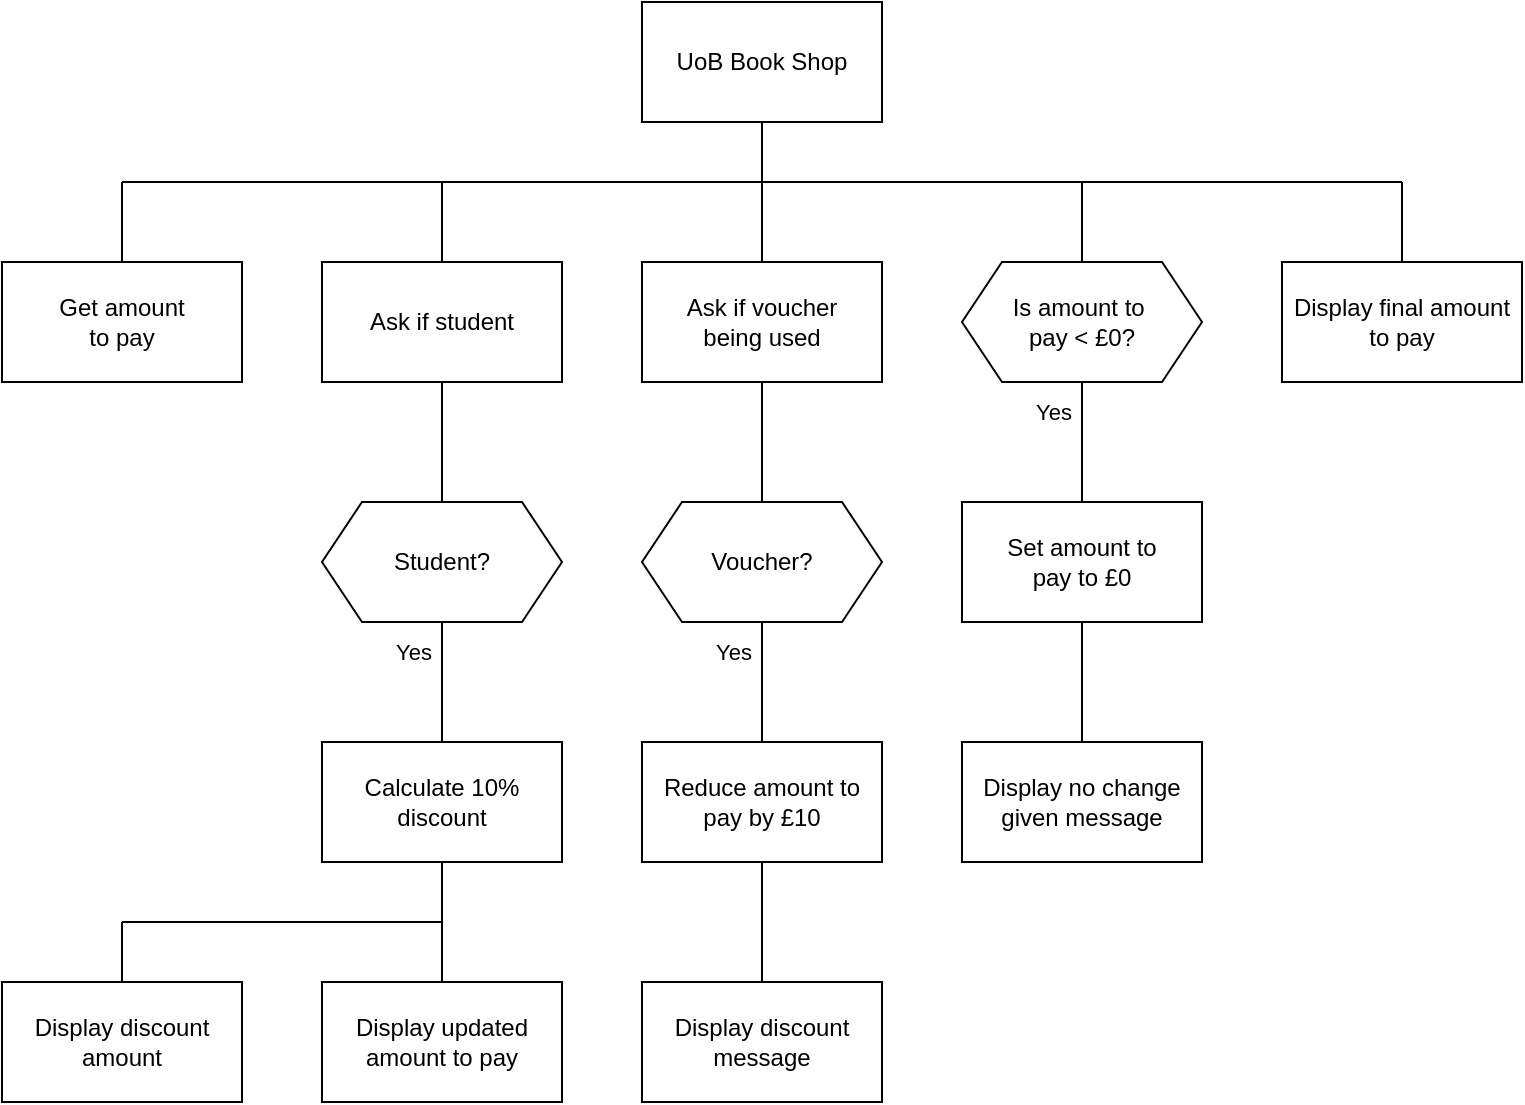 <mxfile version="20.3.0" type="device" pages="3"><diagram name="sd" id="YVVhJ0kUeRykhdes_ym-"><mxGraphModel dx="782" dy="539" grid="1" gridSize="10" guides="1" tooltips="1" connect="1" arrows="1" fold="1" page="1" pageScale="1" pageWidth="1169" pageHeight="827" math="0" shadow="0"><root><mxCell id="0"/><mxCell id="1" parent="0"/><mxCell id="2BwgFsl3VLa_b2nYBKN8-46" style="edgeStyle=orthogonalEdgeStyle;shape=connector;rounded=0;orthogonalLoop=1;jettySize=auto;html=1;exitX=0.5;exitY=1;exitDx=0;exitDy=0;labelBackgroundColor=default;strokeColor=default;fontFamily=Helvetica;fontSize=11;fontColor=default;endArrow=none;endFill=0;" parent="1" source="2BwgFsl3VLa_b2nYBKN8-1" edge="1"><mxGeometry relative="1" as="geometry"><mxPoint x="500" y="200" as="targetPoint"/></mxGeometry></mxCell><mxCell id="2BwgFsl3VLa_b2nYBKN8-1" value="UoB Book Shop" style="rounded=0;whiteSpace=wrap;html=1;" parent="1" vertex="1"><mxGeometry x="440" y="110" width="120" height="60" as="geometry"/></mxCell><mxCell id="2BwgFsl3VLa_b2nYBKN8-25" style="edgeStyle=orthogonalEdgeStyle;rounded=0;orthogonalLoop=1;jettySize=auto;html=1;exitX=0.5;exitY=0;exitDx=0;exitDy=0;endArrow=none;endFill=0;" parent="1" source="2BwgFsl3VLa_b2nYBKN8-2" edge="1"><mxGeometry relative="1" as="geometry"><mxPoint x="180" y="200" as="targetPoint"/></mxGeometry></mxCell><mxCell id="2BwgFsl3VLa_b2nYBKN8-2" value="Get amount&lt;div&gt;to pay&lt;/div&gt;" style="rounded=0;whiteSpace=wrap;html=1;" parent="1" vertex="1"><mxGeometry x="120" y="240" width="120" height="60" as="geometry"/></mxCell><mxCell id="522PLWxv3GH3lVlRrwer-14" style="edgeStyle=orthogonalEdgeStyle;shape=connector;rounded=0;orthogonalLoop=1;jettySize=auto;html=1;exitX=0.5;exitY=0;exitDx=0;exitDy=0;strokeColor=default;align=center;verticalAlign=middle;fontFamily=Helvetica;fontSize=11;fontColor=default;labelBackgroundColor=default;endArrow=none;endFill=0;" parent="1" source="2BwgFsl3VLa_b2nYBKN8-5" edge="1"><mxGeometry relative="1" as="geometry"><mxPoint x="180" y="570" as="targetPoint"/></mxGeometry></mxCell><mxCell id="2BwgFsl3VLa_b2nYBKN8-5" value="Display discount amount" style="rounded=0;whiteSpace=wrap;html=1;" parent="1" vertex="1"><mxGeometry x="120" y="600" width="120" height="60" as="geometry"/></mxCell><mxCell id="CmPyJKJDkWwYl_QMhDiX-18" style="edgeStyle=orthogonalEdgeStyle;shape=connector;rounded=0;orthogonalLoop=1;jettySize=auto;html=1;exitX=0.5;exitY=0;exitDx=0;exitDy=0;entryX=0.5;entryY=1;entryDx=0;entryDy=0;labelBackgroundColor=default;strokeColor=default;fontFamily=Helvetica;fontSize=11;fontColor=default;endArrow=none;endFill=0;" parent="1" source="2BwgFsl3VLa_b2nYBKN8-9" target="CmPyJKJDkWwYl_QMhDiX-11" edge="1"><mxGeometry relative="1" as="geometry"/></mxCell><mxCell id="2BwgFsl3VLa_b2nYBKN8-9" value="Reduce amount to pay by £10" style="rounded=0;whiteSpace=wrap;html=1;" parent="1" vertex="1"><mxGeometry x="440" y="480" width="120" height="60" as="geometry"/></mxCell><mxCell id="522PLWxv3GH3lVlRrwer-3" style="edgeStyle=orthogonalEdgeStyle;rounded=0;orthogonalLoop=1;jettySize=auto;html=1;exitX=0.5;exitY=0;exitDx=0;exitDy=0;entryX=0.5;entryY=1;entryDx=0;entryDy=0;endArrow=none;endFill=0;" parent="1" source="2BwgFsl3VLa_b2nYBKN8-11" target="522PLWxv3GH3lVlRrwer-1" edge="1"><mxGeometry relative="1" as="geometry"/></mxCell><mxCell id="522PLWxv3GH3lVlRrwer-16" style="edgeStyle=orthogonalEdgeStyle;shape=connector;rounded=0;orthogonalLoop=1;jettySize=auto;html=1;exitX=0.5;exitY=1;exitDx=0;exitDy=0;strokeColor=default;align=center;verticalAlign=middle;fontFamily=Helvetica;fontSize=11;fontColor=default;labelBackgroundColor=default;endArrow=none;endFill=0;" parent="1" source="2BwgFsl3VLa_b2nYBKN8-11" edge="1"><mxGeometry relative="1" as="geometry"><mxPoint x="340" y="570" as="targetPoint"/></mxGeometry></mxCell><mxCell id="2BwgFsl3VLa_b2nYBKN8-11" value="Calculate 10% discount" style="rounded=0;whiteSpace=wrap;html=1;" parent="1" vertex="1"><mxGeometry x="280" y="480" width="120" height="60" as="geometry"/></mxCell><mxCell id="CmPyJKJDkWwYl_QMhDiX-20" style="edgeStyle=orthogonalEdgeStyle;shape=connector;rounded=0;orthogonalLoop=1;jettySize=auto;html=1;exitX=0.5;exitY=0;exitDx=0;exitDy=0;entryX=0.5;entryY=1;entryDx=0;entryDy=0;labelBackgroundColor=default;strokeColor=default;fontFamily=Helvetica;fontSize=11;fontColor=default;endArrow=none;endFill=0;" parent="1" source="2BwgFsl3VLa_b2nYBKN8-20" target="CmPyJKJDkWwYl_QMhDiX-15" edge="1"><mxGeometry relative="1" as="geometry"/></mxCell><mxCell id="2BwgFsl3VLa_b2nYBKN8-20" value="Set amount to&lt;div&gt;pay to £0&lt;/div&gt;" style="rounded=0;whiteSpace=wrap;html=1;" parent="1" vertex="1"><mxGeometry x="600" y="360" width="120" height="60" as="geometry"/></mxCell><mxCell id="2BwgFsl3VLa_b2nYBKN8-36" style="edgeStyle=orthogonalEdgeStyle;rounded=0;orthogonalLoop=1;jettySize=auto;html=1;exitX=0.5;exitY=0;exitDx=0;exitDy=0;endArrow=none;endFill=0;" parent="1" source="2BwgFsl3VLa_b2nYBKN8-21" edge="1"><mxGeometry relative="1" as="geometry"><mxPoint x="820" y="200" as="targetPoint"/></mxGeometry></mxCell><mxCell id="2BwgFsl3VLa_b2nYBKN8-21" value="Display final amount to pay" style="rounded=0;whiteSpace=wrap;html=1;" parent="1" vertex="1"><mxGeometry x="760" y="240" width="120" height="60" as="geometry"/></mxCell><mxCell id="2BwgFsl3VLa_b2nYBKN8-23" value="" style="endArrow=none;html=1;rounded=0;" parent="1" edge="1"><mxGeometry width="50" height="50" relative="1" as="geometry"><mxPoint x="180" y="200" as="sourcePoint"/><mxPoint x="820" y="200" as="targetPoint"/></mxGeometry></mxCell><mxCell id="2BwgFsl3VLa_b2nYBKN8-47" value="Yes" style="text;html=1;strokeColor=none;fillColor=none;align=right;verticalAlign=middle;whiteSpace=wrap;rounded=0;fontSize=11;fontFamily=Helvetica;fontColor=default;spacing=2;spacingRight=3;" parent="1" vertex="1"><mxGeometry x="280" y="420" width="60" height="30" as="geometry"/></mxCell><mxCell id="2BwgFsl3VLa_b2nYBKN8-49" value="Yes" style="text;html=1;strokeColor=none;fillColor=none;align=right;verticalAlign=middle;whiteSpace=wrap;rounded=0;fontSize=11;fontFamily=Helvetica;fontColor=default;spacing=2;spacingRight=3;" parent="1" vertex="1"><mxGeometry x="440" y="420" width="60" height="30" as="geometry"/></mxCell><mxCell id="2BwgFsl3VLa_b2nYBKN8-51" value="Yes" style="text;html=1;strokeColor=none;fillColor=none;align=right;verticalAlign=middle;whiteSpace=wrap;rounded=0;fontSize=11;fontFamily=Helvetica;fontColor=default;spacing=2;spacingRight=3;" parent="1" vertex="1"><mxGeometry x="600" y="300" width="60" height="30" as="geometry"/></mxCell><mxCell id="hSRX0kzUHfm1sk4XOJKA-5" style="edgeStyle=orthogonalEdgeStyle;shape=connector;rounded=0;orthogonalLoop=1;jettySize=auto;html=1;exitX=0.5;exitY=0;exitDx=0;exitDy=0;entryX=0.5;entryY=1;entryDx=0;entryDy=0;strokeColor=default;align=center;verticalAlign=middle;fontFamily=Helvetica;fontSize=11;fontColor=default;labelBackgroundColor=default;endArrow=none;endFill=0;" parent="1" source="CmPyJKJDkWwYl_QMhDiX-11" target="hSRX0kzUHfm1sk4XOJKA-4" edge="1"><mxGeometry relative="1" as="geometry"/></mxCell><mxCell id="CmPyJKJDkWwYl_QMhDiX-11" value="Voucher?" style="shape=hexagon;perimeter=hexagonPerimeter2;whiteSpace=wrap;html=1;fixedSize=1;" parent="1" vertex="1"><mxGeometry x="440" y="360" width="120" height="60" as="geometry"/></mxCell><mxCell id="522PLWxv3GH3lVlRrwer-10" style="edgeStyle=orthogonalEdgeStyle;shape=connector;rounded=0;orthogonalLoop=1;jettySize=auto;html=1;exitX=0.5;exitY=0;exitDx=0;exitDy=0;strokeColor=default;align=center;verticalAlign=middle;fontFamily=Helvetica;fontSize=11;fontColor=default;labelBackgroundColor=default;endArrow=none;endFill=0;" parent="1" source="CmPyJKJDkWwYl_QMhDiX-15" edge="1"><mxGeometry relative="1" as="geometry"><mxPoint x="660" y="200" as="targetPoint"/></mxGeometry></mxCell><mxCell id="CmPyJKJDkWwYl_QMhDiX-15" value="Is amount to&amp;nbsp;&lt;div&gt;pay &amp;lt; £0?&lt;/div&gt;" style="shape=hexagon;perimeter=hexagonPerimeter2;whiteSpace=wrap;html=1;fixedSize=1;" parent="1" vertex="1"><mxGeometry x="600" y="240" width="120" height="60" as="geometry"/></mxCell><mxCell id="522PLWxv3GH3lVlRrwer-1" value="Student?" style="shape=hexagon;perimeter=hexagonPerimeter2;whiteSpace=wrap;html=1;fixedSize=1;" parent="1" vertex="1"><mxGeometry x="280" y="360" width="120" height="60" as="geometry"/></mxCell><mxCell id="522PLWxv3GH3lVlRrwer-15" style="edgeStyle=orthogonalEdgeStyle;shape=connector;rounded=0;orthogonalLoop=1;jettySize=auto;html=1;exitX=0.5;exitY=0;exitDx=0;exitDy=0;strokeColor=default;align=center;verticalAlign=middle;fontFamily=Helvetica;fontSize=11;fontColor=default;labelBackgroundColor=default;endArrow=none;endFill=0;" parent="1" source="522PLWxv3GH3lVlRrwer-6" edge="1"><mxGeometry relative="1" as="geometry"><mxPoint x="340" y="570" as="targetPoint"/></mxGeometry></mxCell><mxCell id="522PLWxv3GH3lVlRrwer-6" value="Display updated amount&amp;nbsp;&lt;span style=&quot;background-color: initial;&quot;&gt;to pay&lt;/span&gt;" style="rounded=0;whiteSpace=wrap;html=1;" parent="1" vertex="1"><mxGeometry x="280" y="600" width="120" height="60" as="geometry"/></mxCell><mxCell id="522PLWxv3GH3lVlRrwer-12" value="" style="endArrow=none;html=1;rounded=0;strokeColor=default;align=center;verticalAlign=middle;fontFamily=Helvetica;fontSize=11;fontColor=default;labelBackgroundColor=default;" parent="1" edge="1"><mxGeometry width="50" height="50" relative="1" as="geometry"><mxPoint x="180" y="570" as="sourcePoint"/><mxPoint x="340" y="570" as="targetPoint"/></mxGeometry></mxCell><mxCell id="522PLWxv3GH3lVlRrwer-18" style="edgeStyle=orthogonalEdgeStyle;shape=connector;rounded=0;orthogonalLoop=1;jettySize=auto;html=1;exitX=0.5;exitY=0;exitDx=0;exitDy=0;entryX=0.5;entryY=1;entryDx=0;entryDy=0;strokeColor=default;align=center;verticalAlign=middle;fontFamily=Helvetica;fontSize=11;fontColor=default;labelBackgroundColor=default;endArrow=none;endFill=0;" parent="1" source="522PLWxv3GH3lVlRrwer-17" target="2BwgFsl3VLa_b2nYBKN8-9" edge="1"><mxGeometry relative="1" as="geometry"/></mxCell><mxCell id="522PLWxv3GH3lVlRrwer-17" value="Display discount message" style="rounded=0;whiteSpace=wrap;html=1;" parent="1" vertex="1"><mxGeometry x="440" y="600" width="120" height="60" as="geometry"/></mxCell><mxCell id="NA1M30O1zN6vNHZRRc1D-2" style="edgeStyle=orthogonalEdgeStyle;rounded=0;orthogonalLoop=1;jettySize=auto;html=1;exitX=0.5;exitY=0;exitDx=0;exitDy=0;entryX=0.5;entryY=1;entryDx=0;entryDy=0;endArrow=none;endFill=0;" parent="1" source="NA1M30O1zN6vNHZRRc1D-1" target="2BwgFsl3VLa_b2nYBKN8-20" edge="1"><mxGeometry relative="1" as="geometry"/></mxCell><mxCell id="NA1M30O1zN6vNHZRRc1D-1" value="Display no change given message" style="rounded=0;whiteSpace=wrap;html=1;" parent="1" vertex="1"><mxGeometry x="600" y="480" width="120" height="60" as="geometry"/></mxCell><mxCell id="hSRX0kzUHfm1sk4XOJKA-2" style="edgeStyle=orthogonalEdgeStyle;rounded=0;orthogonalLoop=1;jettySize=auto;html=1;exitX=0.5;exitY=1;exitDx=0;exitDy=0;entryX=0.5;entryY=0;entryDx=0;entryDy=0;endArrow=none;endFill=0;" parent="1" source="hSRX0kzUHfm1sk4XOJKA-1" target="522PLWxv3GH3lVlRrwer-1" edge="1"><mxGeometry relative="1" as="geometry"/></mxCell><mxCell id="hSRX0kzUHfm1sk4XOJKA-3" style="edgeStyle=orthogonalEdgeStyle;shape=connector;rounded=0;orthogonalLoop=1;jettySize=auto;html=1;exitX=0.5;exitY=0;exitDx=0;exitDy=0;strokeColor=default;align=center;verticalAlign=middle;fontFamily=Helvetica;fontSize=11;fontColor=default;labelBackgroundColor=default;endArrow=none;endFill=0;" parent="1" source="hSRX0kzUHfm1sk4XOJKA-1" edge="1"><mxGeometry relative="1" as="geometry"><mxPoint x="340" y="200" as="targetPoint"/></mxGeometry></mxCell><mxCell id="hSRX0kzUHfm1sk4XOJKA-1" value="Ask if student" style="rounded=0;whiteSpace=wrap;html=1;" parent="1" vertex="1"><mxGeometry x="280" y="240" width="120" height="60" as="geometry"/></mxCell><mxCell id="hSRX0kzUHfm1sk4XOJKA-7" style="edgeStyle=orthogonalEdgeStyle;shape=connector;rounded=0;orthogonalLoop=1;jettySize=auto;html=1;exitX=0.5;exitY=0;exitDx=0;exitDy=0;strokeColor=default;align=center;verticalAlign=middle;fontFamily=Helvetica;fontSize=11;fontColor=default;labelBackgroundColor=default;endArrow=none;endFill=0;" parent="1" source="hSRX0kzUHfm1sk4XOJKA-4" edge="1"><mxGeometry relative="1" as="geometry"><mxPoint x="500" y="200" as="targetPoint"/></mxGeometry></mxCell><mxCell id="hSRX0kzUHfm1sk4XOJKA-4" value="Ask if voucher&lt;div&gt;being used&lt;/div&gt;" style="rounded=0;whiteSpace=wrap;html=1;" parent="1" vertex="1"><mxGeometry x="440" y="240" width="120" height="60" as="geometry"/></mxCell></root></mxGraphModel></diagram><diagram id="gd1SCO8zGrmLGN10B-iM" name="sd2"><mxGraphModel dx="978" dy="674" grid="1" gridSize="10" guides="1" tooltips="1" connect="1" arrows="1" fold="1" page="1" pageScale="1" pageWidth="1169" pageHeight="827" math="0" shadow="0"><root><mxCell id="0"/><mxCell id="1" parent="0"/><mxCell id="2BwgFsl3VLa_b2nYBKN8-46" style="edgeStyle=orthogonalEdgeStyle;shape=connector;rounded=0;orthogonalLoop=1;jettySize=auto;html=1;exitX=0.5;exitY=1;exitDx=0;exitDy=0;labelBackgroundColor=default;strokeColor=default;fontFamily=Helvetica;fontSize=11;fontColor=default;endArrow=none;endFill=0;" parent="1" source="2BwgFsl3VLa_b2nYBKN8-1" edge="1"><mxGeometry relative="1" as="geometry"><mxPoint x="700" y="210" as="targetPoint"/></mxGeometry></mxCell><mxCell id="2BwgFsl3VLa_b2nYBKN8-1" value="Calculate final amount" style="rounded=0;whiteSpace=wrap;html=1;" parent="1" vertex="1"><mxGeometry x="640" y="120" width="120" height="60" as="geometry"/></mxCell><mxCell id="2BwgFsl3VLa_b2nYBKN8-25" style="edgeStyle=orthogonalEdgeStyle;rounded=0;orthogonalLoop=1;jettySize=auto;html=1;exitX=0.5;exitY=0;exitDx=0;exitDy=0;endArrow=none;endFill=0;" parent="1" source="2BwgFsl3VLa_b2nYBKN8-2" edge="1"><mxGeometry relative="1" as="geometry"><mxPoint x="300" y="210" as="targetPoint"/></mxGeometry></mxCell><mxCell id="2BwgFsl3VLa_b2nYBKN8-2" value="Get valid total" style="rounded=0;whiteSpace=wrap;html=1;" parent="1" vertex="1"><mxGeometry x="240" y="240" width="120" height="60" as="geometry"/></mxCell><mxCell id="2BwgFsl3VLa_b2nYBKN8-26" style="edgeStyle=orthogonalEdgeStyle;rounded=0;orthogonalLoop=1;jettySize=auto;html=1;exitX=0.5;exitY=0;exitDx=0;exitDy=0;endArrow=none;endFill=0;" parent="1" source="2BwgFsl3VLa_b2nYBKN8-3" edge="1"><mxGeometry relative="1" as="geometry"><mxPoint x="461.429" y="210" as="targetPoint"/></mxGeometry></mxCell><mxCell id="JrPhyKwZefGcbtjGruJl-7" style="edgeStyle=none;shape=connector;rounded=0;orthogonalLoop=1;jettySize=auto;html=1;exitX=0.5;exitY=1;exitDx=0;exitDy=0;labelBackgroundColor=default;strokeColor=default;fontFamily=Helvetica;fontSize=11;fontColor=default;endArrow=none;endFill=0;" edge="1" parent="1" source="2BwgFsl3VLa_b2nYBKN8-3"><mxGeometry relative="1" as="geometry"><mxPoint x="460" y="330" as="targetPoint"/></mxGeometry></mxCell><mxCell id="2BwgFsl3VLa_b2nYBKN8-3" value="Get discountType" style="rounded=0;whiteSpace=wrap;html=1;" parent="1" vertex="1"><mxGeometry x="400" y="240" width="120" height="60" as="geometry"/></mxCell><mxCell id="JrPhyKwZefGcbtjGruJl-4" style="edgeStyle=none;shape=connector;rounded=0;orthogonalLoop=1;jettySize=auto;html=1;exitX=0.5;exitY=0;exitDx=0;exitDy=0;entryX=0.375;entryY=1;entryDx=0;entryDy=0;labelBackgroundColor=default;strokeColor=default;fontFamily=Helvetica;fontSize=11;fontColor=default;endArrow=none;endFill=0;" edge="1" parent="1" source="2BwgFsl3VLa_b2nYBKN8-5" target="CmPyJKJDkWwYl_QMhDiX-8"><mxGeometry relative="1" as="geometry"/></mxCell><mxCell id="2BwgFsl3VLa_b2nYBKN8-5" value="Set discountRate&lt;br&gt;to 10" style="rounded=0;whiteSpace=wrap;html=1;" parent="1" vertex="1"><mxGeometry x="200" y="480" width="120" height="60" as="geometry"/></mxCell><mxCell id="CmPyJKJDkWwYl_QMhDiX-18" style="edgeStyle=orthogonalEdgeStyle;shape=connector;rounded=0;orthogonalLoop=1;jettySize=auto;html=1;exitX=0.5;exitY=0;exitDx=0;exitDy=0;entryX=0.5;entryY=1;entryDx=0;entryDy=0;labelBackgroundColor=default;strokeColor=default;fontFamily=Helvetica;fontSize=11;fontColor=default;endArrow=none;endFill=0;" parent="1" source="2BwgFsl3VLa_b2nYBKN8-9" target="CmPyJKJDkWwYl_QMhDiX-11" edge="1"><mxGeometry relative="1" as="geometry"/></mxCell><mxCell id="2BwgFsl3VLa_b2nYBKN8-9" value="Calculate discount:&lt;br&gt;total / 100 * discountRate" style="rounded=0;whiteSpace=wrap;html=1;" parent="1" vertex="1"><mxGeometry x="520" y="480" width="120" height="60" as="geometry"/></mxCell><mxCell id="2BwgFsl3VLa_b2nYBKN8-44" style="edgeStyle=orthogonalEdgeStyle;shape=connector;rounded=0;orthogonalLoop=1;jettySize=auto;html=1;exitX=0.5;exitY=0;exitDx=0;exitDy=0;entryX=0.5;entryY=1;entryDx=0;entryDy=0;labelBackgroundColor=default;strokeColor=default;fontFamily=Helvetica;fontSize=11;fontColor=default;endArrow=none;endFill=0;" parent="1" source="2BwgFsl3VLa_b2nYBKN8-10" target="2BwgFsl3VLa_b2nYBKN8-9" edge="1"><mxGeometry relative="1" as="geometry"/></mxCell><mxCell id="2BwgFsl3VLa_b2nYBKN8-10" value="Set total to&lt;br&gt;total - discount" style="rounded=0;whiteSpace=wrap;html=1;" parent="1" vertex="1"><mxGeometry x="520" y="600" width="120" height="60" as="geometry"/></mxCell><mxCell id="CmPyJKJDkWwYl_QMhDiX-17" style="edgeStyle=orthogonalEdgeStyle;shape=connector;rounded=0;orthogonalLoop=1;jettySize=auto;html=1;exitX=0.5;exitY=0;exitDx=0;exitDy=0;entryX=0.5;entryY=1;entryDx=0;entryDy=0;labelBackgroundColor=default;strokeColor=default;fontFamily=Helvetica;fontSize=11;fontColor=default;endArrow=none;endFill=0;" parent="1" source="2BwgFsl3VLa_b2nYBKN8-11" target="CmPyJKJDkWwYl_QMhDiX-9" edge="1"><mxGeometry relative="1" as="geometry"/></mxCell><mxCell id="2BwgFsl3VLa_b2nYBKN8-11" value="Set discountRate&lt;br&gt;to 20" style="rounded=0;whiteSpace=wrap;html=1;" parent="1" vertex="1"><mxGeometry x="360" y="600" width="120" height="60" as="geometry"/></mxCell><mxCell id="2BwgFsl3VLa_b2nYBKN8-35" style="edgeStyle=orthogonalEdgeStyle;rounded=0;orthogonalLoop=1;jettySize=auto;html=1;exitX=0.5;exitY=0;exitDx=0;exitDy=0;endArrow=none;endFill=0;" parent="1" source="2BwgFsl3VLa_b2nYBKN8-12" edge="1"><mxGeometry relative="1" as="geometry"><mxPoint x="780" y="210" as="targetPoint"/></mxGeometry></mxCell><mxCell id="2BwgFsl3VLa_b2nYBKN8-12" value="Get voucher" style="rounded=0;whiteSpace=wrap;html=1;" parent="1" vertex="1"><mxGeometry x="720" y="240" width="120" height="60" as="geometry"/></mxCell><mxCell id="CmPyJKJDkWwYl_QMhDiX-19" style="edgeStyle=orthogonalEdgeStyle;shape=connector;rounded=0;orthogonalLoop=1;jettySize=auto;html=1;exitX=0.5;exitY=0;exitDx=0;exitDy=0;entryX=0.5;entryY=1;entryDx=0;entryDy=0;labelBackgroundColor=default;strokeColor=default;fontFamily=Helvetica;fontSize=11;fontColor=default;endArrow=none;endFill=0;" parent="1" source="2BwgFsl3VLa_b2nYBKN8-14" target="CmPyJKJDkWwYl_QMhDiX-12" edge="1"><mxGeometry relative="1" as="geometry"/></mxCell><mxCell id="2BwgFsl3VLa_b2nYBKN8-14" value="Set total to&lt;br style=&quot;border-color: var(--border-color);&quot;&gt;total - 10" style="rounded=0;whiteSpace=wrap;html=1;" parent="1" vertex="1"><mxGeometry x="720" y="480" width="120" height="60" as="geometry"/></mxCell><mxCell id="re6lLt0kuD69fnyGJ5kz-13" style="edgeStyle=none;shape=connector;rounded=0;orthogonalLoop=1;jettySize=auto;html=1;exitX=0.5;exitY=0;exitDx=0;exitDy=0;labelBackgroundColor=default;strokeColor=default;fontFamily=Helvetica;fontSize=11;fontColor=default;endArrow=none;endFill=0;" edge="1" parent="1" source="2BwgFsl3VLa_b2nYBKN8-21"><mxGeometry relative="1" as="geometry"><mxPoint x="1101" y="210" as="targetPoint"/></mxGeometry></mxCell><mxCell id="2BwgFsl3VLa_b2nYBKN8-21" value="Display final amount to pay" style="rounded=0;whiteSpace=wrap;html=1;" parent="1" vertex="1"><mxGeometry x="1040.5" y="240" width="120" height="60" as="geometry"/></mxCell><mxCell id="2BwgFsl3VLa_b2nYBKN8-34" style="edgeStyle=orthogonalEdgeStyle;rounded=0;orthogonalLoop=1;jettySize=auto;html=1;exitX=0.5;exitY=0;exitDx=0;exitDy=0;endArrow=none;endFill=0;" parent="1" source="2BwgFsl3VLa_b2nYBKN8-22" edge="1"><mxGeometry relative="1" as="geometry"><mxPoint x="620" y="210" as="targetPoint"/></mxGeometry></mxCell><mxCell id="2BwgFsl3VLa_b2nYBKN8-22" value="Display amount&lt;br&gt;to pay" style="rounded=0;whiteSpace=wrap;html=1;" parent="1" vertex="1"><mxGeometry x="560" y="240" width="120" height="60" as="geometry"/></mxCell><mxCell id="2BwgFsl3VLa_b2nYBKN8-23" value="" style="endArrow=none;html=1;rounded=0;" parent="1" edge="1"><mxGeometry width="50" height="50" relative="1" as="geometry"><mxPoint x="140" y="210" as="sourcePoint"/><mxPoint x="1100" y="210" as="targetPoint"/></mxGeometry></mxCell><mxCell id="2BwgFsl3VLa_b2nYBKN8-24" value="" style="endArrow=none;html=1;rounded=0;" parent="1" edge="1"><mxGeometry width="50" height="50" relative="1" as="geometry"><mxPoint x="340" y="330" as="sourcePoint"/><mxPoint x="580" y="330" as="targetPoint"/></mxGeometry></mxCell><mxCell id="2BwgFsl3VLa_b2nYBKN8-47" value="Yes" style="text;html=1;strokeColor=none;fillColor=none;align=right;verticalAlign=middle;whiteSpace=wrap;rounded=0;fontSize=11;fontFamily=Helvetica;fontColor=default;spacing=2;spacingRight=3;" parent="1" vertex="1"><mxGeometry x="360" y="540" width="60" height="30" as="geometry"/></mxCell><mxCell id="2BwgFsl3VLa_b2nYBKN8-48" value="Yes" style="text;html=1;strokeColor=none;fillColor=none;align=right;verticalAlign=middle;whiteSpace=wrap;rounded=0;fontSize=11;fontFamily=Helvetica;fontColor=default;spacing=2;spacingRight=3;" parent="1" vertex="1"><mxGeometry x="260" y="420" width="40" height="30" as="geometry"/></mxCell><mxCell id="2BwgFsl3VLa_b2nYBKN8-49" value="Yes" style="text;html=1;strokeColor=none;fillColor=none;align=right;verticalAlign=middle;whiteSpace=wrap;rounded=0;fontSize=11;fontFamily=Helvetica;fontColor=default;spacing=2;spacingRight=3;" parent="1" vertex="1"><mxGeometry x="520" y="420" width="60" height="30" as="geometry"/></mxCell><mxCell id="2BwgFsl3VLa_b2nYBKN8-50" value="Yes" style="text;html=1;strokeColor=none;fillColor=none;align=right;verticalAlign=middle;whiteSpace=wrap;rounded=0;fontSize=11;fontFamily=Helvetica;fontColor=default;spacing=2;spacingRight=3;" parent="1" vertex="1"><mxGeometry x="720" y="415" width="60" height="30" as="geometry"/></mxCell><mxCell id="CmPyJKJDkWwYl_QMhDiX-5" style="edgeStyle=orthogonalEdgeStyle;rounded=0;orthogonalLoop=1;jettySize=auto;html=1;exitX=0.5;exitY=0;exitDx=0;exitDy=0;entryX=0.5;entryY=1;entryDx=0;entryDy=0;endArrow=none;endFill=0;" parent="1" source="CmPyJKJDkWwYl_QMhDiX-3" target="2BwgFsl3VLa_b2nYBKN8-14" edge="1"><mxGeometry relative="1" as="geometry"/></mxCell><mxCell id="CmPyJKJDkWwYl_QMhDiX-3" value="Display message" style="rounded=0;whiteSpace=wrap;html=1;" parent="1" vertex="1"><mxGeometry x="720" y="600" width="120" height="60" as="geometry"/></mxCell><mxCell id="re6lLt0kuD69fnyGJ5kz-16" style="edgeStyle=none;shape=connector;rounded=0;orthogonalLoop=1;jettySize=auto;html=1;exitX=0.5;exitY=0;exitDx=0;exitDy=0;labelBackgroundColor=default;strokeColor=default;fontFamily=Helvetica;fontSize=11;fontColor=default;endArrow=none;endFill=0;" edge="1" parent="1" source="CmPyJKJDkWwYl_QMhDiX-8"><mxGeometry relative="1" as="geometry"><mxPoint x="339.939" y="330" as="targetPoint"/></mxGeometry></mxCell><mxCell id="CmPyJKJDkWwYl_QMhDiX-8" value="Student?" style="shape=hexagon;perimeter=hexagonPerimeter2;whiteSpace=wrap;html=1;fixedSize=1;" parent="1" vertex="1"><mxGeometry x="280" y="360" width="120" height="60" as="geometry"/></mxCell><mxCell id="JrPhyKwZefGcbtjGruJl-5" style="edgeStyle=none;shape=connector;rounded=0;orthogonalLoop=1;jettySize=auto;html=1;exitX=0.5;exitY=0;exitDx=0;exitDy=0;entryX=0.625;entryY=1;entryDx=0;entryDy=0;labelBackgroundColor=default;strokeColor=default;fontFamily=Helvetica;fontSize=11;fontColor=default;endArrow=none;endFill=0;" edge="1" parent="1" source="CmPyJKJDkWwYl_QMhDiX-9" target="CmPyJKJDkWwYl_QMhDiX-8"><mxGeometry relative="1" as="geometry"/></mxCell><mxCell id="CmPyJKJDkWwYl_QMhDiX-9" value="Staff?" style="shape=hexagon;perimeter=hexagonPerimeter2;whiteSpace=wrap;html=1;fixedSize=1;" parent="1" vertex="1"><mxGeometry x="360" y="480" width="120" height="60" as="geometry"/></mxCell><mxCell id="re6lLt0kuD69fnyGJ5kz-14" style="edgeStyle=none;shape=connector;rounded=0;orthogonalLoop=1;jettySize=auto;html=1;exitX=0.5;exitY=0;exitDx=0;exitDy=0;labelBackgroundColor=default;strokeColor=default;fontFamily=Helvetica;fontSize=11;fontColor=default;endArrow=none;endFill=0;" edge="1" parent="1" source="CmPyJKJDkWwYl_QMhDiX-11"><mxGeometry relative="1" as="geometry"><mxPoint x="579.939" y="330" as="targetPoint"/></mxGeometry></mxCell><mxCell id="CmPyJKJDkWwYl_QMhDiX-11" value="Is&lt;br style=&quot;border-color: var(--border-color);&quot;&gt;discountRate&lt;br style=&quot;border-color: var(--border-color);&quot;&gt;not equal to&lt;br style=&quot;border-color: var(--border-color);&quot;&gt;zero?" style="shape=hexagon;perimeter=hexagonPerimeter2;whiteSpace=wrap;html=1;fixedSize=1;" parent="1" vertex="1"><mxGeometry x="520" y="360" width="120" height="60" as="geometry"/></mxCell><mxCell id="re6lLt0kuD69fnyGJ5kz-11" style="edgeStyle=none;shape=connector;rounded=0;orthogonalLoop=1;jettySize=auto;html=1;exitX=0.5;exitY=0;exitDx=0;exitDy=0;entryX=0.5;entryY=1;entryDx=0;entryDy=0;labelBackgroundColor=default;strokeColor=default;fontFamily=Helvetica;fontSize=11;fontColor=default;endArrow=none;endFill=0;" edge="1" parent="1" source="CmPyJKJDkWwYl_QMhDiX-12" target="2BwgFsl3VLa_b2nYBKN8-12"><mxGeometry relative="1" as="geometry"/></mxCell><mxCell id="CmPyJKJDkWwYl_QMhDiX-12" value="Has a voucher?" style="shape=hexagon;perimeter=hexagonPerimeter2;whiteSpace=wrap;html=1;fixedSize=1;" parent="1" vertex="1"><mxGeometry x="720" y="360" width="120" height="60" as="geometry"/></mxCell><mxCell id="JrPhyKwZefGcbtjGruJl-3" style="rounded=0;orthogonalLoop=1;jettySize=auto;html=1;exitX=0.5;exitY=0;exitDx=0;exitDy=0;endArrow=none;endFill=0;" edge="1" parent="1" source="JrPhyKwZefGcbtjGruJl-2"><mxGeometry relative="1" as="geometry"><mxPoint x="139.5" y="210" as="targetPoint"/></mxGeometry></mxCell><mxCell id="JrPhyKwZefGcbtjGruJl-2" value="Initialise variables" style="rounded=0;whiteSpace=wrap;html=1;" vertex="1" parent="1"><mxGeometry x="80" y="240" width="120" height="60" as="geometry"/></mxCell><mxCell id="JrPhyKwZefGcbtjGruJl-6" value="No" style="text;html=1;strokeColor=none;fillColor=none;align=left;verticalAlign=middle;whiteSpace=wrap;rounded=0;fontSize=11;fontFamily=Helvetica;fontColor=default;spacing=2;spacingRight=3;" vertex="1" parent="1"><mxGeometry x="380" y="420" width="40" height="30" as="geometry"/></mxCell><mxCell id="re6lLt0kuD69fnyGJ5kz-1" style="edgeStyle=orthogonalEdgeStyle;shape=connector;rounded=0;orthogonalLoop=1;jettySize=auto;html=1;exitX=0.5;exitY=0;exitDx=0;exitDy=0;entryX=0.5;entryY=1;entryDx=0;entryDy=0;labelBackgroundColor=default;strokeColor=default;fontFamily=Helvetica;fontSize=11;fontColor=default;endArrow=none;endFill=0;" edge="1" parent="1" source="re6lLt0kuD69fnyGJ5kz-2" target="re6lLt0kuD69fnyGJ5kz-4"><mxGeometry relative="1" as="geometry"/></mxCell><mxCell id="re6lLt0kuD69fnyGJ5kz-2" value="Display message" style="rounded=0;whiteSpace=wrap;html=1;" vertex="1" parent="1"><mxGeometry x="880" y="480" width="120" height="60" as="geometry"/></mxCell><mxCell id="re6lLt0kuD69fnyGJ5kz-3" style="edgeStyle=orthogonalEdgeStyle;shape=connector;rounded=0;orthogonalLoop=1;jettySize=auto;html=1;exitX=0.5;exitY=0;exitDx=0;exitDy=0;entryX=0.5;entryY=1;entryDx=0;entryDy=0;labelBackgroundColor=default;strokeColor=default;fontFamily=Helvetica;fontSize=11;fontColor=default;endArrow=none;endFill=0;" edge="1" parent="1" source="re6lLt0kuD69fnyGJ5kz-4" target="re6lLt0kuD69fnyGJ5kz-6"><mxGeometry relative="1" as="geometry"/></mxCell><mxCell id="re6lLt0kuD69fnyGJ5kz-4" value="Set total to zero" style="rounded=0;whiteSpace=wrap;html=1;" vertex="1" parent="1"><mxGeometry x="880" y="360" width="120" height="60" as="geometry"/></mxCell><mxCell id="re6lLt0kuD69fnyGJ5kz-5" value="Yes" style="text;html=1;strokeColor=none;fillColor=none;align=right;verticalAlign=middle;whiteSpace=wrap;rounded=0;fontSize=11;fontFamily=Helvetica;fontColor=default;spacing=2;spacingRight=3;" vertex="1" parent="1"><mxGeometry x="880" y="300" width="60" height="30" as="geometry"/></mxCell><mxCell id="re6lLt0kuD69fnyGJ5kz-12" style="edgeStyle=none;shape=connector;rounded=0;orthogonalLoop=1;jettySize=auto;html=1;exitX=0.5;exitY=0;exitDx=0;exitDy=0;labelBackgroundColor=default;strokeColor=default;fontFamily=Helvetica;fontSize=11;fontColor=default;endArrow=none;endFill=0;" edge="1" parent="1" source="re6lLt0kuD69fnyGJ5kz-6"><mxGeometry relative="1" as="geometry"><mxPoint x="940" y="210" as="targetPoint"/></mxGeometry></mxCell><mxCell id="re6lLt0kuD69fnyGJ5kz-6" value="Is&lt;br style=&quot;border-color: var(--border-color);&quot;&gt;total&lt;br style=&quot;border-color: var(--border-color);&quot;&gt;&amp;lt; zero?" style="shape=hexagon;perimeter=hexagonPerimeter2;whiteSpace=wrap;html=1;fixedSize=1;" vertex="1" parent="1"><mxGeometry x="880" y="240" width="120" height="60" as="geometry"/></mxCell></root></mxGraphModel></diagram><diagram id="hI88Y_nKHE15rWBVFnGe" name="Page-3"><mxGraphModel dx="782" dy="539" grid="1" gridSize="10" guides="1" tooltips="1" connect="1" arrows="1" fold="1" page="1" pageScale="1" pageWidth="827" pageHeight="1169" math="0" shadow="0"><root><mxCell id="uQRmSnmffVO2BU24MDGY-0"/><mxCell id="uQRmSnmffVO2BU24MDGY-1" parent="uQRmSnmffVO2BU24MDGY-0"/><mxCell id="uQRmSnmffVO2BU24MDGY-2" style="edgeStyle=orthogonalEdgeStyle;shape=connector;rounded=0;orthogonalLoop=1;jettySize=auto;html=1;exitX=0.5;exitY=1;exitDx=0;exitDy=0;labelBackgroundColor=default;strokeColor=default;fontFamily=Helvetica;fontSize=11;fontColor=default;endArrow=none;endFill=0;" parent="uQRmSnmffVO2BU24MDGY-1" source="uQRmSnmffVO2BU24MDGY-3" edge="1"><mxGeometry relative="1" as="geometry"><mxPoint x="580" y="210" as="targetPoint"/></mxGeometry></mxCell><mxCell id="uQRmSnmffVO2BU24MDGY-3" value="Calculate final amount" style="rounded=0;whiteSpace=wrap;html=1;" parent="uQRmSnmffVO2BU24MDGY-1" vertex="1"><mxGeometry x="520" y="120" width="120" height="60" as="geometry"/></mxCell><mxCell id="uQRmSnmffVO2BU24MDGY-4" style="edgeStyle=orthogonalEdgeStyle;rounded=0;orthogonalLoop=1;jettySize=auto;html=1;exitX=0.5;exitY=0;exitDx=0;exitDy=0;endArrow=none;endFill=0;" parent="uQRmSnmffVO2BU24MDGY-1" source="uQRmSnmffVO2BU24MDGY-5" edge="1"><mxGeometry relative="1" as="geometry"><mxPoint x="180.429" y="210" as="targetPoint"/></mxGeometry></mxCell><mxCell id="uQRmSnmffVO2BU24MDGY-5" value="Get total amount" style="rounded=0;whiteSpace=wrap;html=1;" parent="uQRmSnmffVO2BU24MDGY-1" vertex="1"><mxGeometry x="120" y="240" width="120" height="60" as="geometry"/></mxCell><mxCell id="uQRmSnmffVO2BU24MDGY-6" style="edgeStyle=orthogonalEdgeStyle;rounded=0;orthogonalLoop=1;jettySize=auto;html=1;exitX=0.5;exitY=0;exitDx=0;exitDy=0;endArrow=none;endFill=0;" parent="uQRmSnmffVO2BU24MDGY-1" source="uQRmSnmffVO2BU24MDGY-7" edge="1"><mxGeometry relative="1" as="geometry"><mxPoint x="340.429" y="210" as="targetPoint"/></mxGeometry></mxCell><mxCell id="uQRmSnmffVO2BU24MDGY-7" value="Get answer to &quot;Discount?&quot;" style="rounded=0;whiteSpace=wrap;html=1;" parent="uQRmSnmffVO2BU24MDGY-1" vertex="1"><mxGeometry x="280" y="240" width="120" height="60" as="geometry"/></mxCell><mxCell id="uQRmSnmffVO2BU24MDGY-8" style="edgeStyle=orthogonalEdgeStyle;rounded=0;orthogonalLoop=1;jettySize=auto;html=1;endArrow=none;endFill=0;" parent="uQRmSnmffVO2BU24MDGY-1" edge="1"><mxGeometry relative="1" as="geometry"><mxPoint x="180.429" y="330" as="targetPoint"/><mxPoint x="180" y="360" as="sourcePoint"/></mxGeometry></mxCell><mxCell id="uQRmSnmffVO2BU24MDGY-9" value="Is&lt;br&gt;answer&lt;br&gt;&quot;yes&quot;?" style="rhombus;whiteSpace=wrap;html=1;" parent="uQRmSnmffVO2BU24MDGY-1" vertex="1"><mxGeometry x="120" y="360" width="120" height="80" as="geometry"/></mxCell><mxCell id="uQRmSnmffVO2BU24MDGY-10" style="edgeStyle=orthogonalEdgeStyle;shape=connector;rounded=0;orthogonalLoop=1;jettySize=auto;html=1;exitX=0.5;exitY=0;exitDx=0;exitDy=0;entryX=0.5;entryY=1;entryDx=0;entryDy=0;labelBackgroundColor=default;strokeColor=default;fontFamily=Helvetica;fontSize=11;fontColor=default;endArrow=none;endFill=0;" parent="uQRmSnmffVO2BU24MDGY-1" source="uQRmSnmffVO2BU24MDGY-11" target="uQRmSnmffVO2BU24MDGY-9" edge="1"><mxGeometry relative="1" as="geometry"/></mxCell><mxCell id="uQRmSnmffVO2BU24MDGY-11" value="Get discount %" style="rounded=0;whiteSpace=wrap;html=1;" parent="uQRmSnmffVO2BU24MDGY-1" vertex="1"><mxGeometry x="120" y="483.5" width="120" height="60" as="geometry"/></mxCell><mxCell id="uQRmSnmffVO2BU24MDGY-12" style="edgeStyle=orthogonalEdgeStyle;rounded=0;orthogonalLoop=1;jettySize=auto;html=1;exitX=0.5;exitY=0;exitDx=0;exitDy=0;entryX=0.5;entryY=1;entryDx=0;entryDy=0;endArrow=none;endFill=0;" parent="uQRmSnmffVO2BU24MDGY-1" source="uQRmSnmffVO2BU24MDGY-13" target="uQRmSnmffVO2BU24MDGY-7" edge="1"><mxGeometry relative="1" as="geometry"/></mxCell><mxCell id="uQRmSnmffVO2BU24MDGY-13" value="Is&lt;br&gt;discount %&lt;br&gt;&amp;gt; 40?" style="rhombus;whiteSpace=wrap;html=1;" parent="uQRmSnmffVO2BU24MDGY-1" vertex="1"><mxGeometry x="280" y="360" width="120" height="80" as="geometry"/></mxCell><mxCell id="uQRmSnmffVO2BU24MDGY-14" style="edgeStyle=orthogonalEdgeStyle;shape=connector;rounded=0;orthogonalLoop=1;jettySize=auto;html=1;exitX=0.5;exitY=0;exitDx=0;exitDy=0;entryX=0.5;entryY=1;entryDx=0;entryDy=0;labelBackgroundColor=default;strokeColor=default;fontFamily=Helvetica;fontSize=11;fontColor=default;endArrow=none;endFill=0;" parent="uQRmSnmffVO2BU24MDGY-1" source="uQRmSnmffVO2BU24MDGY-15" target="uQRmSnmffVO2BU24MDGY-23" edge="1"><mxGeometry relative="1" as="geometry"/></mxCell><mxCell id="uQRmSnmffVO2BU24MDGY-15" value="Set discount % to 0" style="rounded=0;whiteSpace=wrap;html=1;" parent="uQRmSnmffVO2BU24MDGY-1" vertex="1"><mxGeometry x="280" y="600" width="120" height="60" as="geometry"/></mxCell><mxCell id="uQRmSnmffVO2BU24MDGY-16" style="edgeStyle=orthogonalEdgeStyle;rounded=0;orthogonalLoop=1;jettySize=auto;html=1;exitX=0.5;exitY=0;exitDx=0;exitDy=0;endArrow=none;endFill=0;" parent="uQRmSnmffVO2BU24MDGY-1" source="uQRmSnmffVO2BU24MDGY-17" edge="1"><mxGeometry relative="1" as="geometry"><mxPoint x="500.429" y="330" as="targetPoint"/></mxGeometry></mxCell><mxCell id="uQRmSnmffVO2BU24MDGY-17" value="Is&lt;br&gt;discount %&lt;br&gt;not equal to&lt;br&gt;zero?" style="rhombus;whiteSpace=wrap;html=1;" parent="uQRmSnmffVO2BU24MDGY-1" vertex="1"><mxGeometry x="440" y="360" width="120" height="80" as="geometry"/></mxCell><mxCell id="uQRmSnmffVO2BU24MDGY-18" style="edgeStyle=orthogonalEdgeStyle;shape=connector;rounded=0;orthogonalLoop=1;jettySize=auto;html=1;exitX=0.5;exitY=0;exitDx=0;exitDy=0;entryX=0.5;entryY=1;entryDx=0;entryDy=0;labelBackgroundColor=default;strokeColor=default;fontFamily=Helvetica;fontSize=11;fontColor=default;endArrow=none;endFill=0;" parent="uQRmSnmffVO2BU24MDGY-1" source="uQRmSnmffVO2BU24MDGY-19" target="uQRmSnmffVO2BU24MDGY-17" edge="1"><mxGeometry relative="1" as="geometry"/></mxCell><mxCell id="uQRmSnmffVO2BU24MDGY-19" value="Calculate discount:&lt;br&gt;total / 100 * discount" style="rounded=0;whiteSpace=wrap;html=1;" parent="uQRmSnmffVO2BU24MDGY-1" vertex="1"><mxGeometry x="440" y="483.5" width="120" height="60" as="geometry"/></mxCell><mxCell id="uQRmSnmffVO2BU24MDGY-20" style="edgeStyle=orthogonalEdgeStyle;shape=connector;rounded=0;orthogonalLoop=1;jettySize=auto;html=1;exitX=0.5;exitY=0;exitDx=0;exitDy=0;entryX=0.5;entryY=1;entryDx=0;entryDy=0;labelBackgroundColor=default;strokeColor=default;fontFamily=Helvetica;fontSize=11;fontColor=default;endArrow=none;endFill=0;" parent="uQRmSnmffVO2BU24MDGY-1" source="uQRmSnmffVO2BU24MDGY-21" target="uQRmSnmffVO2BU24MDGY-19" edge="1"><mxGeometry relative="1" as="geometry"/></mxCell><mxCell id="uQRmSnmffVO2BU24MDGY-21" value="Update total:&lt;br&gt;total - discount" style="rounded=0;whiteSpace=wrap;html=1;" parent="uQRmSnmffVO2BU24MDGY-1" vertex="1"><mxGeometry x="440" y="600" width="120" height="60" as="geometry"/></mxCell><mxCell id="uQRmSnmffVO2BU24MDGY-22" style="edgeStyle=orthogonalEdgeStyle;shape=connector;rounded=0;orthogonalLoop=1;jettySize=auto;html=1;exitX=0.5;exitY=0;exitDx=0;exitDy=0;entryX=0.5;entryY=1;entryDx=0;entryDy=0;labelBackgroundColor=default;strokeColor=default;fontFamily=Helvetica;fontSize=11;fontColor=default;endArrow=none;endFill=0;" parent="uQRmSnmffVO2BU24MDGY-1" source="uQRmSnmffVO2BU24MDGY-23" target="uQRmSnmffVO2BU24MDGY-13" edge="1"><mxGeometry relative="1" as="geometry"/></mxCell><mxCell id="uQRmSnmffVO2BU24MDGY-23" value="Display error message" style="rounded=0;whiteSpace=wrap;html=1;" parent="uQRmSnmffVO2BU24MDGY-1" vertex="1"><mxGeometry x="280" y="483.5" width="120" height="60" as="geometry"/></mxCell><mxCell id="uQRmSnmffVO2BU24MDGY-24" style="edgeStyle=orthogonalEdgeStyle;rounded=0;orthogonalLoop=1;jettySize=auto;html=1;exitX=0.5;exitY=0;exitDx=0;exitDy=0;endArrow=none;endFill=0;" parent="uQRmSnmffVO2BU24MDGY-1" source="uQRmSnmffVO2BU24MDGY-25" edge="1"><mxGeometry relative="1" as="geometry"><mxPoint x="820.429" y="210" as="targetPoint"/></mxGeometry></mxCell><mxCell id="uQRmSnmffVO2BU24MDGY-25" value="Get answer to &quot;Voucher?&quot;" style="rounded=0;whiteSpace=wrap;html=1;" parent="uQRmSnmffVO2BU24MDGY-1" vertex="1"><mxGeometry x="760" y="250" width="120" height="60" as="geometry"/></mxCell><mxCell id="uQRmSnmffVO2BU24MDGY-26" style="edgeStyle=orthogonalEdgeStyle;rounded=0;orthogonalLoop=1;jettySize=auto;html=1;exitX=0.5;exitY=0;exitDx=0;exitDy=0;endArrow=none;endFill=0;" parent="uQRmSnmffVO2BU24MDGY-1" source="uQRmSnmffVO2BU24MDGY-27" edge="1"><mxGeometry relative="1" as="geometry"><mxPoint x="660.429" y="330" as="targetPoint"/></mxGeometry></mxCell><mxCell id="uQRmSnmffVO2BU24MDGY-27" value="Is&lt;br&gt;answer&lt;br&gt;&quot;yes&quot;?" style="rhombus;whiteSpace=wrap;html=1;" parent="uQRmSnmffVO2BU24MDGY-1" vertex="1"><mxGeometry x="600" y="360" width="120" height="80" as="geometry"/></mxCell><mxCell id="uQRmSnmffVO2BU24MDGY-28" style="edgeStyle=orthogonalEdgeStyle;shape=connector;rounded=0;orthogonalLoop=1;jettySize=auto;html=1;exitX=0.5;exitY=0;exitDx=0;exitDy=0;entryX=0.5;entryY=1;entryDx=0;entryDy=0;labelBackgroundColor=default;strokeColor=default;fontFamily=Helvetica;fontSize=11;fontColor=default;endArrow=none;endFill=0;" parent="uQRmSnmffVO2BU24MDGY-1" source="uQRmSnmffVO2BU24MDGY-29" target="uQRmSnmffVO2BU24MDGY-27" edge="1"><mxGeometry relative="1" as="geometry"/></mxCell><mxCell id="uQRmSnmffVO2BU24MDGY-29" value="Get voucher amount" style="rounded=0;whiteSpace=wrap;html=1;" parent="uQRmSnmffVO2BU24MDGY-1" vertex="1"><mxGeometry x="600" y="483.5" width="120" height="60" as="geometry"/></mxCell><mxCell id="uQRmSnmffVO2BU24MDGY-30" style="edgeStyle=orthogonalEdgeStyle;rounded=0;orthogonalLoop=1;jettySize=auto;html=1;exitX=0.5;exitY=0;exitDx=0;exitDy=0;entryX=0.5;entryY=1;entryDx=0;entryDy=0;endArrow=none;endFill=0;" parent="uQRmSnmffVO2BU24MDGY-1" source="uQRmSnmffVO2BU24MDGY-31" target="uQRmSnmffVO2BU24MDGY-25" edge="1"><mxGeometry relative="1" as="geometry"/></mxCell><mxCell id="uQRmSnmffVO2BU24MDGY-31" value="Is&lt;br&gt;voucher&lt;br&gt;&amp;gt; total?" style="rhombus;whiteSpace=wrap;html=1;" parent="uQRmSnmffVO2BU24MDGY-1" vertex="1"><mxGeometry x="760" y="360" width="120" height="80" as="geometry"/></mxCell><mxCell id="uQRmSnmffVO2BU24MDGY-32" style="edgeStyle=orthogonalEdgeStyle;shape=connector;rounded=0;orthogonalLoop=1;jettySize=auto;html=1;exitX=0.5;exitY=0;exitDx=0;exitDy=0;entryX=0.5;entryY=1;entryDx=0;entryDy=0;labelBackgroundColor=default;strokeColor=default;fontFamily=Helvetica;fontSize=11;fontColor=default;endArrow=none;endFill=0;" parent="uQRmSnmffVO2BU24MDGY-1" source="uQRmSnmffVO2BU24MDGY-33" target="uQRmSnmffVO2BU24MDGY-39" edge="1"><mxGeometry relative="1" as="geometry"/></mxCell><mxCell id="uQRmSnmffVO2BU24MDGY-33" value="Set voucher&lt;br&gt;amount to 0" style="rounded=0;whiteSpace=wrap;html=1;" parent="uQRmSnmffVO2BU24MDGY-1" vertex="1"><mxGeometry x="760" y="600" width="120" height="60" as="geometry"/></mxCell><mxCell id="uQRmSnmffVO2BU24MDGY-34" style="edgeStyle=orthogonalEdgeStyle;rounded=0;orthogonalLoop=1;jettySize=auto;html=1;exitX=0.5;exitY=0;exitDx=0;exitDy=0;endArrow=none;endFill=0;" parent="uQRmSnmffVO2BU24MDGY-1" source="uQRmSnmffVO2BU24MDGY-35" edge="1"><mxGeometry relative="1" as="geometry"><mxPoint x="980.429" y="330" as="targetPoint"/></mxGeometry></mxCell><mxCell id="uQRmSnmffVO2BU24MDGY-35" value="Is&lt;br&gt;voucher not&lt;br&gt;equal to&lt;br&gt;zero?" style="rhombus;whiteSpace=wrap;html=1;" parent="uQRmSnmffVO2BU24MDGY-1" vertex="1"><mxGeometry x="920" y="360" width="120" height="80" as="geometry"/></mxCell><mxCell id="uQRmSnmffVO2BU24MDGY-36" style="edgeStyle=orthogonalEdgeStyle;shape=connector;rounded=0;orthogonalLoop=1;jettySize=auto;html=1;exitX=0.5;exitY=0;exitDx=0;exitDy=0;entryX=0.5;entryY=1;entryDx=0;entryDy=0;labelBackgroundColor=default;strokeColor=default;fontFamily=Helvetica;fontSize=11;fontColor=default;endArrow=none;endFill=0;" parent="uQRmSnmffVO2BU24MDGY-1" source="uQRmSnmffVO2BU24MDGY-37" target="uQRmSnmffVO2BU24MDGY-35" edge="1"><mxGeometry relative="1" as="geometry"/></mxCell><mxCell id="uQRmSnmffVO2BU24MDGY-37" value="Update total:&lt;br style=&quot;border-color: var(--border-color);&quot;&gt;total - voucher" style="rounded=0;whiteSpace=wrap;html=1;" parent="uQRmSnmffVO2BU24MDGY-1" vertex="1"><mxGeometry x="920" y="483.5" width="120" height="60" as="geometry"/></mxCell><mxCell id="uQRmSnmffVO2BU24MDGY-38" style="edgeStyle=orthogonalEdgeStyle;shape=connector;rounded=0;orthogonalLoop=1;jettySize=auto;html=1;exitX=0.5;exitY=0;exitDx=0;exitDy=0;entryX=0.5;entryY=1;entryDx=0;entryDy=0;labelBackgroundColor=default;strokeColor=default;fontFamily=Helvetica;fontSize=11;fontColor=default;endArrow=none;endFill=0;" parent="uQRmSnmffVO2BU24MDGY-1" source="uQRmSnmffVO2BU24MDGY-39" target="uQRmSnmffVO2BU24MDGY-31" edge="1"><mxGeometry relative="1" as="geometry"/></mxCell><mxCell id="uQRmSnmffVO2BU24MDGY-39" value="Display error message" style="rounded=0;whiteSpace=wrap;html=1;" parent="uQRmSnmffVO2BU24MDGY-1" vertex="1"><mxGeometry x="760" y="483.5" width="120" height="60" as="geometry"/></mxCell><mxCell id="uQRmSnmffVO2BU24MDGY-40" style="edgeStyle=orthogonalEdgeStyle;rounded=0;orthogonalLoop=1;jettySize=auto;html=1;exitX=0.5;exitY=0;exitDx=0;exitDy=0;endArrow=none;endFill=0;" parent="uQRmSnmffVO2BU24MDGY-1" source="uQRmSnmffVO2BU24MDGY-41" edge="1"><mxGeometry relative="1" as="geometry"><mxPoint x="980.429" y="210" as="targetPoint"/></mxGeometry></mxCell><mxCell id="uQRmSnmffVO2BU24MDGY-41" value="Display final amount to pay" style="rounded=0;whiteSpace=wrap;html=1;" parent="uQRmSnmffVO2BU24MDGY-1" vertex="1"><mxGeometry x="920" y="250" width="120" height="60" as="geometry"/></mxCell><mxCell id="uQRmSnmffVO2BU24MDGY-42" style="edgeStyle=orthogonalEdgeStyle;rounded=0;orthogonalLoop=1;jettySize=auto;html=1;exitX=0.5;exitY=0;exitDx=0;exitDy=0;endArrow=none;endFill=0;" parent="uQRmSnmffVO2BU24MDGY-1" source="uQRmSnmffVO2BU24MDGY-43" edge="1"><mxGeometry relative="1" as="geometry"><mxPoint x="660.429" y="210" as="targetPoint"/></mxGeometry></mxCell><mxCell id="uQRmSnmffVO2BU24MDGY-43" value="Display amount&lt;br&gt;to pay" style="rounded=0;whiteSpace=wrap;html=1;" parent="uQRmSnmffVO2BU24MDGY-1" vertex="1"><mxGeometry x="600" y="250" width="120" height="60" as="geometry"/></mxCell><mxCell id="uQRmSnmffVO2BU24MDGY-44" value="" style="endArrow=none;html=1;rounded=0;" parent="uQRmSnmffVO2BU24MDGY-1" edge="1"><mxGeometry width="50" height="50" relative="1" as="geometry"><mxPoint x="180" y="210" as="sourcePoint"/><mxPoint x="980" y="210" as="targetPoint"/></mxGeometry></mxCell><mxCell id="uQRmSnmffVO2BU24MDGY-45" value="" style="endArrow=none;html=1;rounded=0;" parent="uQRmSnmffVO2BU24MDGY-1" edge="1"><mxGeometry width="50" height="50" relative="1" as="geometry"><mxPoint x="180" y="330" as="sourcePoint"/><mxPoint x="500" y="330" as="targetPoint"/></mxGeometry></mxCell><mxCell id="uQRmSnmffVO2BU24MDGY-46" value="" style="endArrow=none;html=1;rounded=0;" parent="uQRmSnmffVO2BU24MDGY-1" edge="1"><mxGeometry width="50" height="50" relative="1" as="geometry"><mxPoint x="660" y="330" as="sourcePoint"/><mxPoint x="980" y="330" as="targetPoint"/></mxGeometry></mxCell><mxCell id="uQRmSnmffVO2BU24MDGY-47" value="Yes" style="text;html=1;strokeColor=none;fillColor=none;align=right;verticalAlign=middle;whiteSpace=wrap;rounded=0;fontSize=11;fontFamily=Helvetica;fontColor=default;spacing=2;spacingRight=3;" parent="uQRmSnmffVO2BU24MDGY-1" vertex="1"><mxGeometry x="280" y="440" width="60" height="30" as="geometry"/></mxCell><mxCell id="uQRmSnmffVO2BU24MDGY-48" value="Yes" style="text;html=1;strokeColor=none;fillColor=none;align=right;verticalAlign=middle;whiteSpace=wrap;rounded=0;fontSize=11;fontFamily=Helvetica;fontColor=default;spacing=2;spacingRight=3;" parent="uQRmSnmffVO2BU24MDGY-1" vertex="1"><mxGeometry x="120" y="440" width="60" height="30" as="geometry"/></mxCell><mxCell id="uQRmSnmffVO2BU24MDGY-49" value="Yes" style="text;html=1;strokeColor=none;fillColor=none;align=right;verticalAlign=middle;whiteSpace=wrap;rounded=0;fontSize=11;fontFamily=Helvetica;fontColor=default;spacing=2;spacingRight=3;" parent="uQRmSnmffVO2BU24MDGY-1" vertex="1"><mxGeometry x="440" y="440" width="60" height="30" as="geometry"/></mxCell><mxCell id="uQRmSnmffVO2BU24MDGY-50" value="Yes" style="text;html=1;strokeColor=none;fillColor=none;align=right;verticalAlign=middle;whiteSpace=wrap;rounded=0;fontSize=11;fontFamily=Helvetica;fontColor=default;spacing=2;spacingRight=3;" parent="uQRmSnmffVO2BU24MDGY-1" vertex="1"><mxGeometry x="600" y="440" width="60" height="30" as="geometry"/></mxCell><mxCell id="uQRmSnmffVO2BU24MDGY-51" value="Yes" style="text;html=1;strokeColor=none;fillColor=none;align=right;verticalAlign=middle;whiteSpace=wrap;rounded=0;fontSize=11;fontFamily=Helvetica;fontColor=default;spacing=2;spacingRight=3;" parent="uQRmSnmffVO2BU24MDGY-1" vertex="1"><mxGeometry x="760" y="440" width="60" height="30" as="geometry"/></mxCell><mxCell id="uQRmSnmffVO2BU24MDGY-52" value="Yes" style="text;html=1;strokeColor=none;fillColor=none;align=right;verticalAlign=middle;whiteSpace=wrap;rounded=0;fontSize=11;fontFamily=Helvetica;fontColor=default;spacing=2;spacingRight=3;" parent="uQRmSnmffVO2BU24MDGY-1" vertex="1"><mxGeometry x="920" y="440" width="60" height="30" as="geometry"/></mxCell></root></mxGraphModel></diagram></mxfile>
